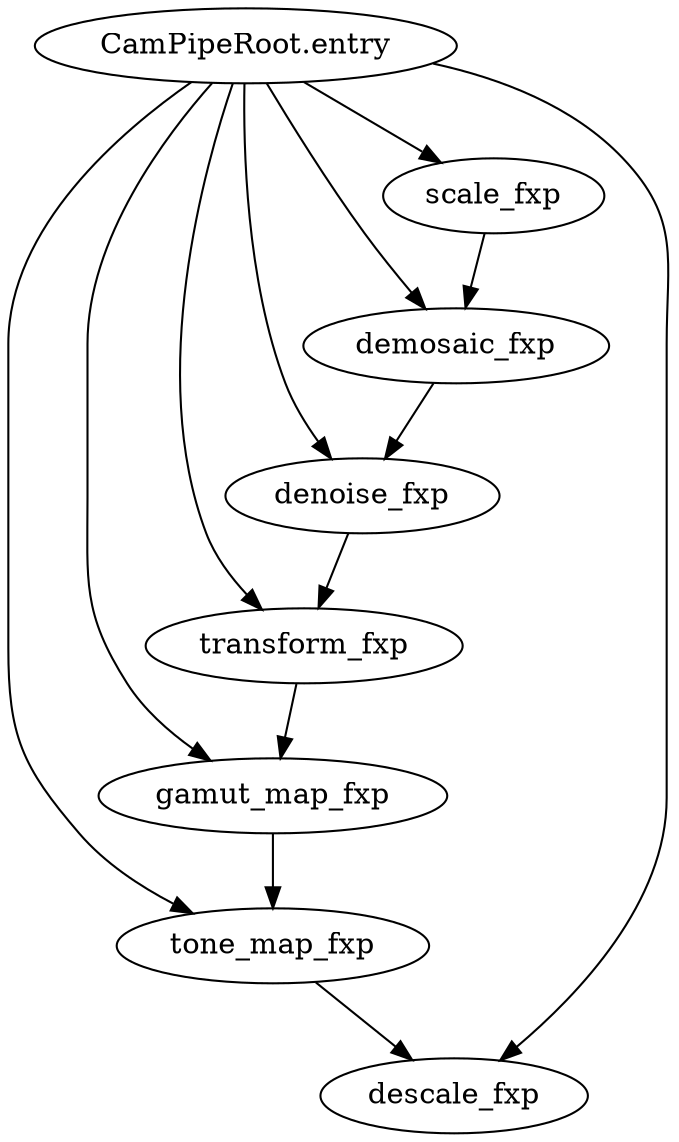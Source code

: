 strict digraph {
	"CamPipeRoot.entry" ;
	"denoise_fxp" ;
	"gamut_map_fxp" ;
	"tone_map_fxp" ;
	"scale_fxp" ;
	"transform_fxp" ;
	"descale_fxp" ;
	"demosaic_fxp" ;

	"transform_fxp" -> "gamut_map_fxp" ;
	"tone_map_fxp" -> "descale_fxp" ;
	"scale_fxp" -> "demosaic_fxp" ;
	"CamPipeRoot.entry" -> "scale_fxp" ;
	"CamPipeRoot.entry" -> "descale_fxp" ;
	"CamPipeRoot.entry" -> "tone_map_fxp" ;
	"CamPipeRoot.entry" -> "transform_fxp" ;
	"CamPipeRoot.entry" -> "gamut_map_fxp" ;
	"CamPipeRoot.entry" -> "denoise_fxp" ;
	"CamPipeRoot.entry" -> "demosaic_fxp" ;
	"demosaic_fxp" -> "denoise_fxp" ;
	"gamut_map_fxp" -> "tone_map_fxp" ;
	"denoise_fxp" -> "transform_fxp" ;
}
